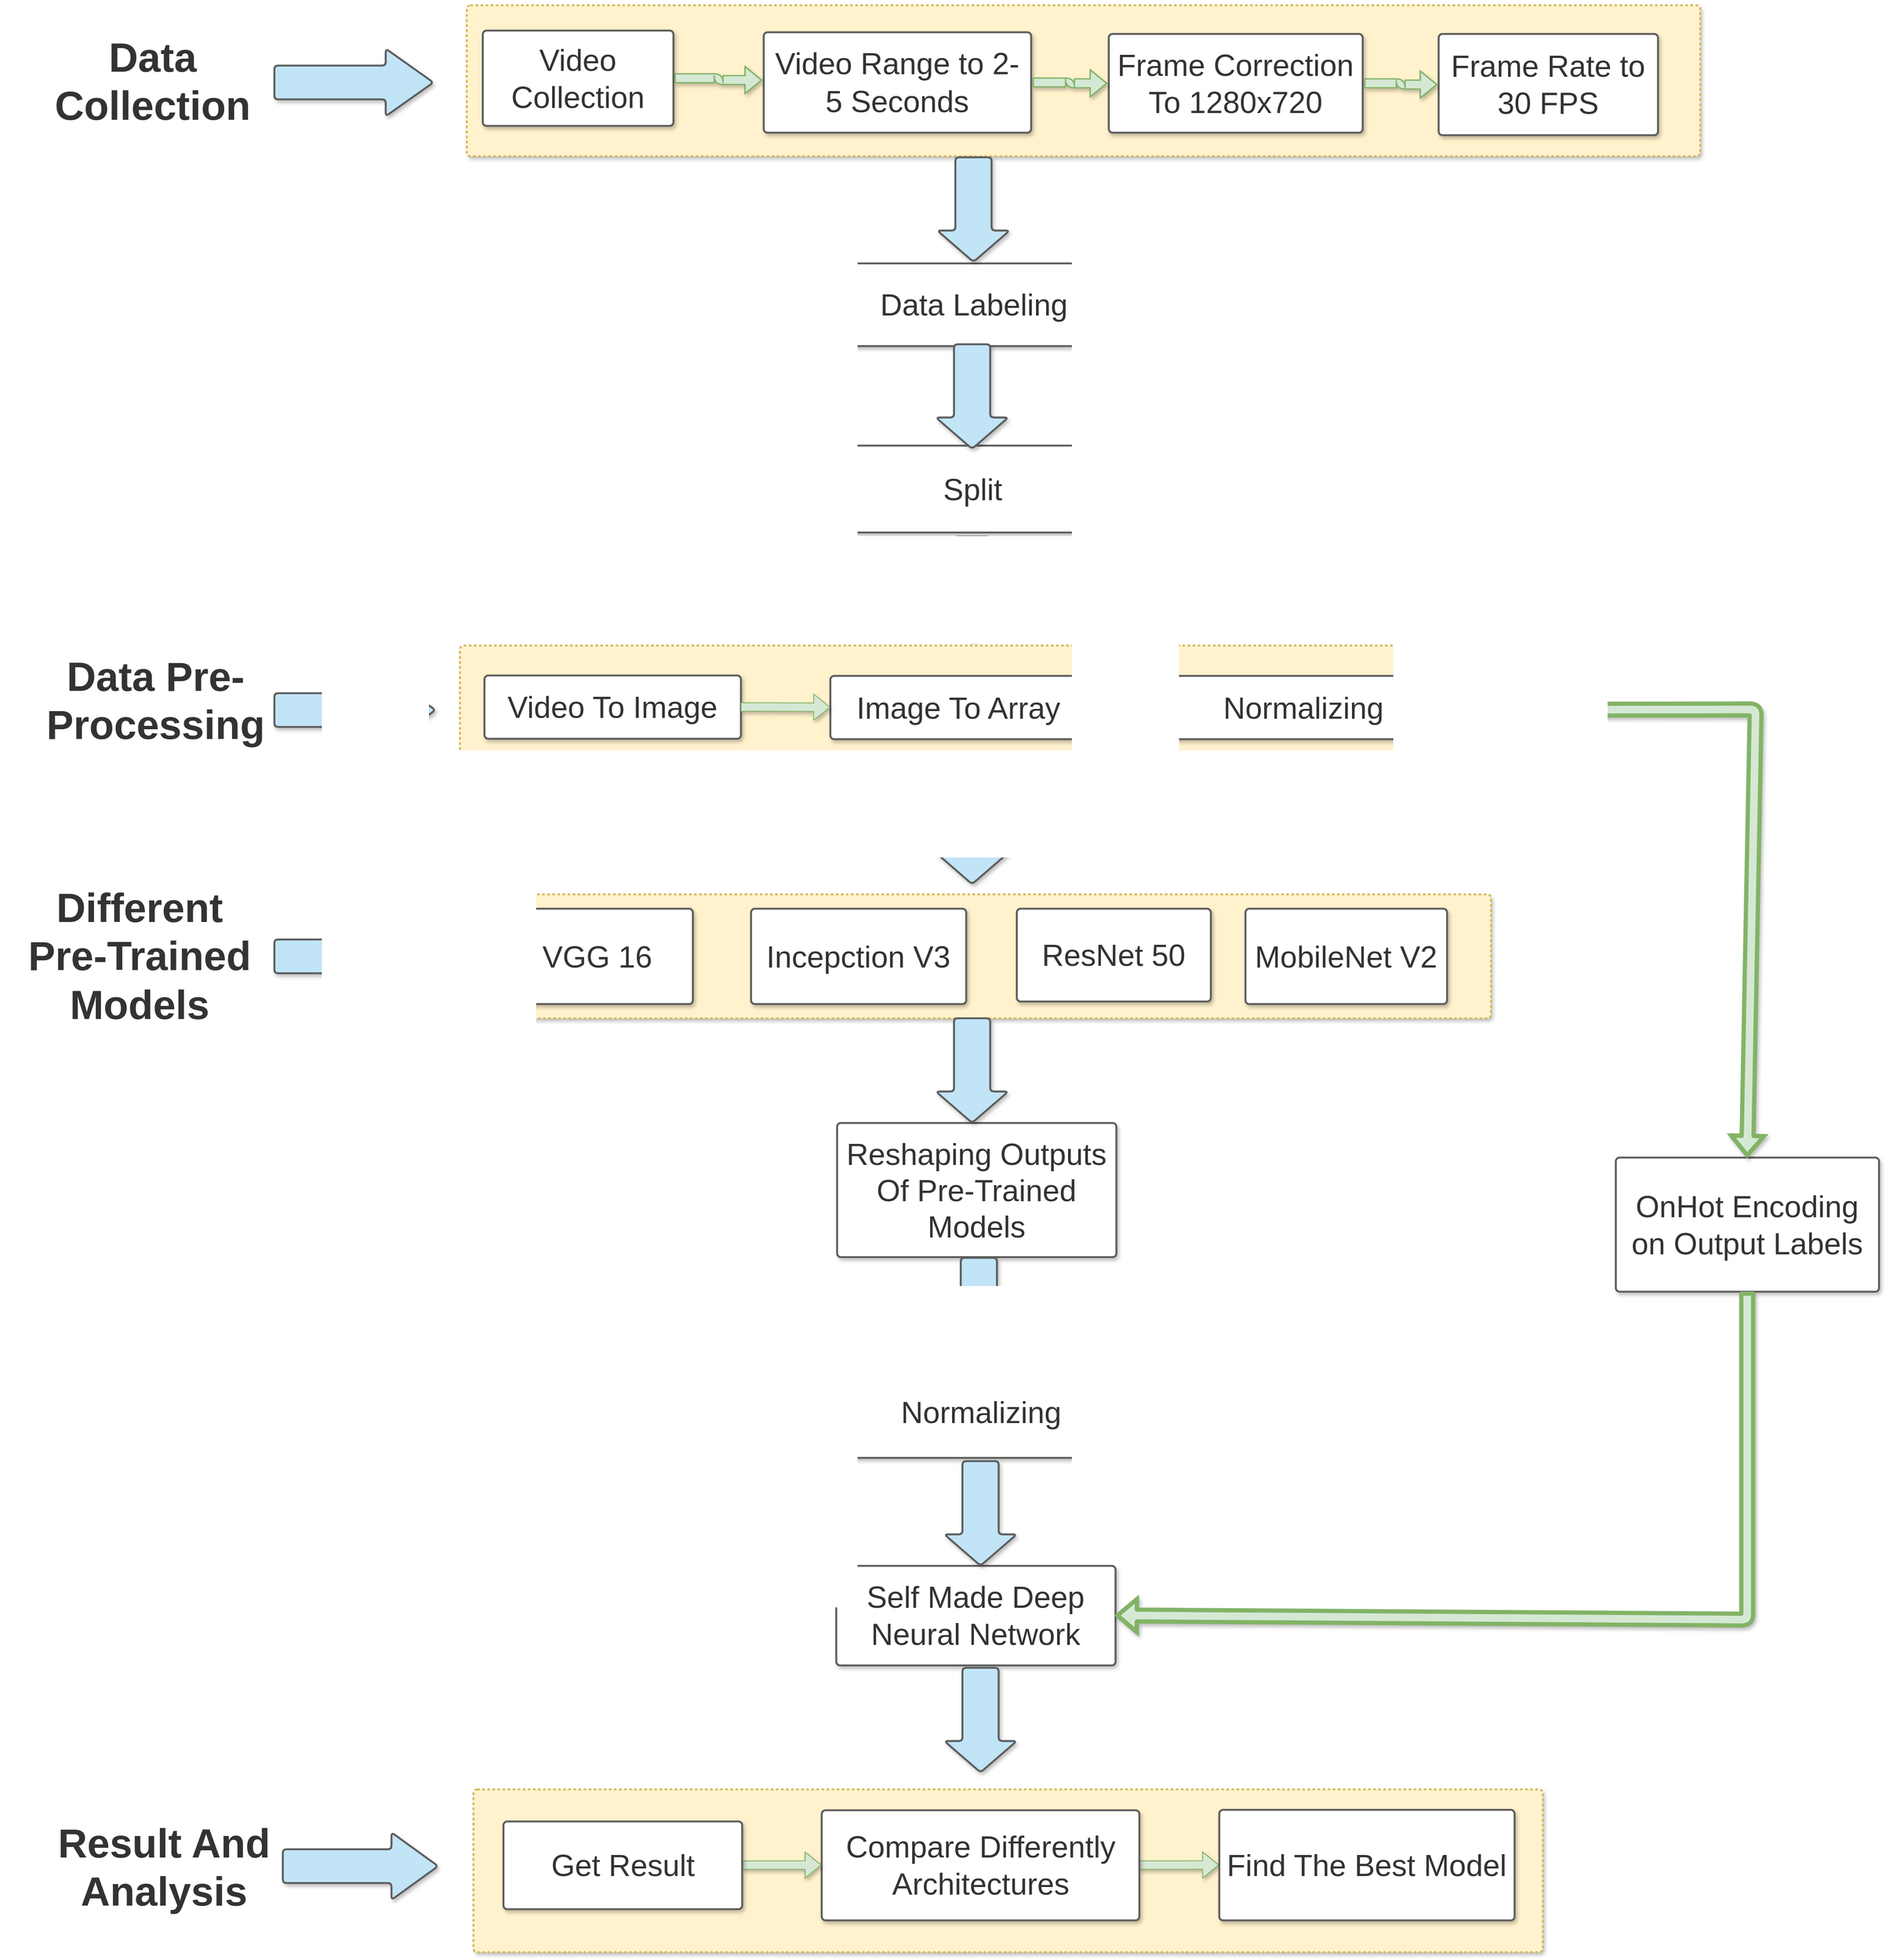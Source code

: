 <mxfile version="14.6.11" type="github">
  <diagram name="Page-1" id="099fd60b-425b-db50-ffb0-6b813814b670">
    <mxGraphModel dx="4063" dy="2366" grid="0" gridSize="10" guides="1" tooltips="1" connect="1" arrows="1" fold="1" page="1" pageScale="1" pageWidth="3300" pageHeight="4681" background="#ffffff" math="0" shadow="0">
      <root>
        <mxCell id="0" />
        <mxCell id="1" parent="0" />
        <UserObject label="" lucidchartObjectId="Df2A_Rb0I2qW" id="LW6x4ljHX9UJADKVDJgt-99">
          <mxCell style="html=1;overflow=block;blockSpacing=1;whiteSpace=wrap;;whiteSpace=wrap;fontSize=13;spacing=9;strokeColor=#d6b656;strokeOpacity=100;rounded=1;absoluteArcSize=1;arcSize=9;dashed=1;fixDash=1;strokeWidth=2.3;shadow=1;fillColor=#fff2cc;" parent="1" vertex="1">
            <mxGeometry x="708" y="66" width="1462" height="179" as="geometry" />
          </mxCell>
        </UserObject>
        <UserObject label="&lt;div style=&quot;display: flex ; justify-content: center ; align-items: baseline ; line-height: 1.25 ; margin-top: -2px&quot;&gt;&lt;span style=&quot;color: rgb(51 , 51 , 51)&quot;&gt;&lt;font style=&quot;font-size: 36px&quot;&gt;Video Range to 2-5 Seconds&lt;/font&gt;&lt;/span&gt;&lt;/div&gt;" lucidchartObjectId="Ig2AzZ7vUQXE" id="LW6x4ljHX9UJADKVDJgt-100">
          <mxCell style="html=1;overflow=block;blockSpacing=1;whiteSpace=wrap;;whiteSpace=wrap;fontSize=13;spacing=9;strokeColor=#5e5e5e;strokeOpacity=100;rounded=1;absoluteArcSize=1;arcSize=9;strokeWidth=2.3;shadow=1;align=center;" parent="1" vertex="1">
            <mxGeometry x="1060" y="98" width="317" height="119" as="geometry" />
          </mxCell>
        </UserObject>
        <UserObject label="&lt;font style=&quot;font-size: 48px&quot;&gt;Data Collection&lt;/font&gt;" lucidchartObjectId="th2AVY_x9sRy" id="LW6x4ljHX9UJADKVDJgt-101">
          <mxCell style="html=1;overflow=block;blockSpacing=1;whiteSpace=wrap;;whiteSpace=wrap;fontSize=30;fontColor=#333333;fontStyle=1;spacing=3.8;strokeOpacity=0;fillOpacity=0;rounded=1;absoluteArcSize=1;arcSize=9;fillColor=#ffffff;strokeWidth=2.3;shadow=1;" parent="1" vertex="1">
            <mxGeometry x="210" y="96" width="252" height="60" as="geometry" />
          </mxCell>
        </UserObject>
        <UserObject label="&lt;font style=&quot;font-size: 36px&quot;&gt;Frame Correction To 1280x720&lt;/font&gt;" lucidchartObjectId="Mi2Aqc.KHeKc" id="LW6x4ljHX9UJADKVDJgt-102">
          <mxCell style="html=1;overflow=block;blockSpacing=1;whiteSpace=wrap;;whiteSpace=wrap;fontSize=16.7;fontColor=#333333;spacing=9;strokeColor=#5e5e5e;strokeOpacity=100;rounded=1;absoluteArcSize=1;arcSize=9;strokeWidth=2.3;shadow=1;" parent="1" vertex="1">
            <mxGeometry x="1469" y="100" width="301" height="117" as="geometry" />
          </mxCell>
        </UserObject>
        <UserObject label="&lt;font style=&quot;font-size: 36px&quot;&gt;Video Collection&lt;/font&gt;" lucidchartObjectId="ij2A6CAbB09J" id="LW6x4ljHX9UJADKVDJgt-103">
          <mxCell style="html=1;overflow=block;blockSpacing=1;whiteSpace=wrap;;whiteSpace=wrap;fontSize=16.7;fontColor=#333333;spacing=9;strokeColor=#5e5e5e;strokeOpacity=100;rounded=1;absoluteArcSize=1;arcSize=9;strokeWidth=2.3;shadow=1;sketch=0;glass=0;" parent="1" vertex="1">
            <mxGeometry x="727" y="96" width="226" height="113" as="geometry" />
          </mxCell>
        </UserObject>
        <UserObject label="&lt;font style=&quot;font-size: 36px&quot;&gt;Frame Rate to 30 FPS&lt;/font&gt;" lucidchartObjectId="Al2Atz5eZDxg" id="LW6x4ljHX9UJADKVDJgt-104">
          <mxCell style="html=1;overflow=block;blockSpacing=1;whiteSpace=wrap;;whiteSpace=wrap;fontSize=16.7;fontColor=#333333;spacing=9;strokeColor=#5e5e5e;strokeOpacity=100;rounded=1;absoluteArcSize=1;arcSize=9;strokeWidth=2.3;shadow=1;" parent="1" vertex="1">
            <mxGeometry x="1860" y="100" width="260" height="120" as="geometry" />
          </mxCell>
        </UserObject>
        <UserObject label="" lucidchartObjectId="6~2AiCNq7vLW" id="LW6x4ljHX9UJADKVDJgt-105">
          <mxCell style="html=1;jettySize=18;whiteSpace=wrap;fontSize=13;strokeColor=#82b366;strokeWidth=1.5;rounded=1;arcSize=12;edgeStyle=orthogonalEdgeStyle;startArrow=none;;endArrow=block;endFill=1;;exitX=1.006;exitY=0.5;exitPerimeter=0;entryX=-0.006;entryY=0.476;entryPerimeter=0;shadow=1;shape=flexArrow;fillColor=#d5e8d4;" parent="1" source="LW6x4ljHX9UJADKVDJgt-103" target="LW6x4ljHX9UJADKVDJgt-100" edge="1">
            <mxGeometry width="100" height="100" relative="1" as="geometry">
              <Array as="points" />
            </mxGeometry>
          </mxCell>
        </UserObject>
        <UserObject label="" lucidchartObjectId="ba3ApOycBMPB" id="LW6x4ljHX9UJADKVDJgt-106">
          <mxCell style="html=1;jettySize=18;whiteSpace=wrap;fontSize=13;strokeColor=#82b366;strokeWidth=1.5;rounded=1;arcSize=12;edgeStyle=orthogonalEdgeStyle;startArrow=none;;endArrow=block;endFill=1;;exitX=1.006;exitY=0.5;exitPerimeter=0;entryX=-0.006;entryY=0.5;entryPerimeter=0;shadow=1;shape=flexArrow;fillColor=#d5e8d4;" parent="1" source="LW6x4ljHX9UJADKVDJgt-100" target="LW6x4ljHX9UJADKVDJgt-102" edge="1">
            <mxGeometry width="100" height="100" relative="1" as="geometry">
              <Array as="points" />
            </mxGeometry>
          </mxCell>
        </UserObject>
        <UserObject label="" lucidchartObjectId="ia3AD6xHU1vO" id="LW6x4ljHX9UJADKVDJgt-107">
          <mxCell style="html=1;jettySize=18;whiteSpace=wrap;fontSize=13;strokeColor=#82b366;strokeWidth=1.5;rounded=1;arcSize=12;edgeStyle=orthogonalEdgeStyle;startArrow=none;;endArrow=block;endFill=1;;exitX=1.006;exitY=0.5;exitPerimeter=0;entryX=-0.006;entryY=0.5;entryPerimeter=0;shadow=1;shape=flexArrow;fillColor=#d5e8d4;" parent="1" source="LW6x4ljHX9UJADKVDJgt-102" target="LW6x4ljHX9UJADKVDJgt-104" edge="1">
            <mxGeometry width="100" height="100" relative="1" as="geometry">
              <Array as="points" />
            </mxGeometry>
          </mxCell>
        </UserObject>
        <UserObject label="&lt;font style=&quot;font-size: 36px&quot;&gt;Data Labeling&lt;/font&gt;" lucidchartObjectId="yT3AMs1CAiq6" id="LW6x4ljHX9UJADKVDJgt-108">
          <mxCell style="html=1;overflow=block;blockSpacing=1;whiteSpace=wrap;;whiteSpace=wrap;fontSize=30;fontColor=#333333;spacing=9;strokeColor=#5e5e5e;strokeOpacity=100;rounded=1;absoluteArcSize=1;arcSize=9;strokeWidth=2.3;shadow=1;" parent="1" vertex="1">
            <mxGeometry x="1150" y="372" width="319" height="98" as="geometry" />
          </mxCell>
        </UserObject>
        <UserObject label="&lt;font style=&quot;font-size: 36px&quot;&gt;Split&lt;/font&gt;" lucidchartObjectId="H04AvuoRsf6Z" id="LW6x4ljHX9UJADKVDJgt-109">
          <mxCell style="html=1;overflow=block;blockSpacing=1;whiteSpace=wrap;;whiteSpace=wrap;fontSize=30;fontColor=#333333;spacing=9;strokeColor=#5e5e5e;strokeOpacity=100;rounded=1;absoluteArcSize=1;arcSize=9;strokeWidth=2.3;shadow=1;" parent="1" vertex="1">
            <mxGeometry x="1147" y="588" width="322" height="103" as="geometry" />
          </mxCell>
        </UserObject>
        <mxCell id="LW6x4ljHX9UJADKVDJgt-110" value="" style="shape=singleArrow;arrowWidth=0.5;arrowSize=0.3;whiteSpace=wrap;fontSize=13;spacing=3.8;strokeColor=#5e5e5e;strokeOpacity=100;fillOpacity=100;rounded=1;absoluteArcSize=1;arcSize=9;rotation=0;fillColor=#c1e4f7;strokeWidth=2.3;html=1;shadow=1;" parent="1" vertex="1">
          <mxGeometry x="480" y="117.5" width="188.5" height="80" as="geometry" />
        </mxCell>
        <UserObject label="" lucidchartObjectId="Df2A_Rb0I2qW" id="LW6x4ljHX9UJADKVDJgt-111">
          <mxCell style="html=1;overflow=block;blockSpacing=1;whiteSpace=wrap;;whiteSpace=wrap;fontSize=13;spacing=9;strokeColor=#d6b656;strokeOpacity=100;rounded=1;absoluteArcSize=1;arcSize=9;dashed=1;fixDash=1;strokeWidth=2.3;shadow=1;fillColor=#fff2cc;" parent="1" vertex="1">
            <mxGeometry x="700" y="825" width="1222" height="153" as="geometry" />
          </mxCell>
        </UserObject>
        <UserObject label="&lt;font style=&quot;font-size: 36px&quot;&gt;Video To Image&lt;/font&gt;" lucidchartObjectId="K04AaiC.cwZW" id="LW6x4ljHX9UJADKVDJgt-112">
          <mxCell style="html=1;overflow=block;blockSpacing=1;whiteSpace=wrap;;whiteSpace=wrap;fontSize=30;fontColor=#333333;spacing=9;strokeColor=#5e5e5e;strokeOpacity=100;rounded=1;absoluteArcSize=1;arcSize=9;strokeWidth=2.3;shadow=1;" parent="1" vertex="1">
            <mxGeometry x="729" y="860.5" width="304" height="75" as="geometry" />
          </mxCell>
        </UserObject>
        <mxCell id="LW6x4ljHX9UJADKVDJgt-113" value="" style="edgeStyle=orthogonalEdgeStyle;rounded=0;orthogonalLoop=1;jettySize=auto;html=1;shadow=1;shape=flexArrow;fillColor=#d5e8d4;strokeColor=#82b366;" parent="1" source="LW6x4ljHX9UJADKVDJgt-114" target="LW6x4ljHX9UJADKVDJgt-123" edge="1">
          <mxGeometry relative="1" as="geometry" />
        </mxCell>
        <UserObject label="&lt;font style=&quot;font-size: 36px&quot;&gt;Image To Array&lt;/font&gt;" lucidchartObjectId="K04AaiC.cwZW" id="LW6x4ljHX9UJADKVDJgt-114">
          <mxCell style="html=1;overflow=block;blockSpacing=1;whiteSpace=wrap;;whiteSpace=wrap;fontSize=30;fontColor=#333333;spacing=9;strokeColor=#5e5e5e;strokeOpacity=100;rounded=1;absoluteArcSize=1;arcSize=9;strokeWidth=2.3;shadow=1;" parent="1" vertex="1">
            <mxGeometry x="1139" y="861" width="304" height="75" as="geometry" />
          </mxCell>
        </UserObject>
        <UserObject label="&lt;font style=&quot;font-size: 48px&quot;&gt;Data Pre-Processing&lt;/font&gt;" lucidchartObjectId="th2AVY_x9sRy" id="LW6x4ljHX9UJADKVDJgt-115">
          <mxCell style="html=1;overflow=block;blockSpacing=1;whiteSpace=wrap;;whiteSpace=wrap;fontSize=30;fontColor=#333333;fontStyle=1;spacing=3.8;strokeOpacity=0;fillOpacity=0;rounded=1;absoluteArcSize=1;arcSize=9;fillColor=#ffffff;strokeWidth=2.3;shadow=1;" parent="1" vertex="1">
            <mxGeometry x="180" y="830" width="319" height="60" as="geometry" />
          </mxCell>
        </UserObject>
        <mxCell id="LW6x4ljHX9UJADKVDJgt-116" value="" style="shape=singleArrow;arrowWidth=0.5;arrowSize=0.3;whiteSpace=wrap;fontSize=13;spacing=3.8;strokeColor=#5e5e5e;strokeOpacity=100;fillOpacity=100;rounded=1;absoluteArcSize=1;arcSize=9;rotation=90;fillColor=#c1e4f7;strokeWidth=2.3;html=1;shadow=1;" parent="1" vertex="1">
          <mxGeometry x="1246.63" y="265.37" width="124" height="85.75" as="geometry" />
        </mxCell>
        <mxCell id="LW6x4ljHX9UJADKVDJgt-117" value="" style="endArrow=classic;html=1;exitX=1;exitY=0.5;exitDx=0;exitDy=0;entryX=0;entryY=0.5;entryDx=0;entryDy=0;shadow=1;shape=flexArrow;fillColor=#d5e8d4;strokeColor=#82b366;" parent="1" source="LW6x4ljHX9UJADKVDJgt-112" target="LW6x4ljHX9UJADKVDJgt-114" edge="1">
          <mxGeometry width="50" height="50" relative="1" as="geometry">
            <mxPoint x="1032" y="1079" as="sourcePoint" />
            <mxPoint x="1082" y="1029" as="targetPoint" />
          </mxGeometry>
        </mxCell>
        <UserObject label="&lt;font style=&quot;font-size: 36px&quot;&gt;Normalizing&lt;/font&gt;" lucidchartObjectId="K04AaiC.cwZW" id="LW6x4ljHX9UJADKVDJgt-118">
          <mxCell style="html=1;overflow=block;blockSpacing=1;whiteSpace=wrap;;whiteSpace=wrap;fontSize=30;fontColor=#333333;spacing=9;strokeColor=#5e5e5e;strokeOpacity=100;rounded=1;absoluteArcSize=1;arcSize=9;strokeWidth=2.3;shadow=1;" parent="1" vertex="1">
            <mxGeometry x="1157" y="1680" width="322" height="108" as="geometry" />
          </mxCell>
        </UserObject>
        <UserObject label="&lt;font style=&quot;font-size: 48px&quot;&gt;Different &lt;br&gt;Pre-Trained Models&lt;/font&gt;" lucidchartObjectId="th2AVY_x9sRy" id="LW6x4ljHX9UJADKVDJgt-119">
          <mxCell style="html=1;overflow=block;blockSpacing=1;whiteSpace=wrap;;whiteSpace=wrap;fontSize=30;fontColor=#333333;fontStyle=1;spacing=3.8;strokeOpacity=0;fillOpacity=0;rounded=1;absoluteArcSize=1;arcSize=9;fillColor=#ffffff;strokeWidth=2.3;shadow=1;" parent="1" vertex="1">
            <mxGeometry x="161" y="1104" width="319" height="60" as="geometry" />
          </mxCell>
        </UserObject>
        <UserObject label="" lucidchartObjectId="Df2A_Rb0I2qW" id="LW6x4ljHX9UJADKVDJgt-120">
          <mxCell style="html=1;overflow=block;blockSpacing=1;whiteSpace=wrap;;whiteSpace=wrap;fontSize=13;spacing=9;strokeOpacity=100;rounded=1;absoluteArcSize=1;arcSize=9;dashed=1;fixDash=1;strokeWidth=2.3;shadow=1;sketch=0;glass=0;fillColor=#fff2cc;strokeColor=#d6b656;" parent="1" vertex="1">
            <mxGeometry x="703" y="1120" width="1219" height="147" as="geometry" />
          </mxCell>
        </UserObject>
        <UserObject label="&lt;font style=&quot;font-size: 36px&quot;&gt;Reshaping Outputs Of Pre-Trained Models&lt;/font&gt;" lucidchartObjectId="K04AaiC.cwZW" id="LW6x4ljHX9UJADKVDJgt-121">
          <mxCell style="html=1;overflow=block;blockSpacing=1;whiteSpace=wrap;;whiteSpace=wrap;fontSize=30;fontColor=#333333;spacing=9;strokeColor=#5e5e5e;strokeOpacity=100;rounded=1;absoluteArcSize=1;arcSize=9;strokeWidth=2.3;shadow=1;" parent="1" vertex="1">
            <mxGeometry x="1147" y="1391" width="331" height="159" as="geometry" />
          </mxCell>
        </UserObject>
        <UserObject label="" lucidchartObjectId="Df2A_Rb0I2qW" id="LW6x4ljHX9UJADKVDJgt-122">
          <mxCell style="html=1;overflow=block;blockSpacing=1;whiteSpace=wrap;;whiteSpace=wrap;fontSize=13;spacing=9;strokeColor=#d6b656;strokeOpacity=100;rounded=1;absoluteArcSize=1;arcSize=9;dashed=1;fixDash=1;strokeWidth=2.3;shadow=1;fillColor=#fff2cc;" parent="1" vertex="1">
            <mxGeometry x="716" y="2181" width="1267.5" height="193" as="geometry" />
          </mxCell>
        </UserObject>
        <UserObject label="&lt;font style=&quot;font-size: 36px&quot;&gt;Normalizing&lt;/font&gt;" lucidchartObjectId="K04AaiC.cwZW" id="LW6x4ljHX9UJADKVDJgt-123">
          <mxCell style="html=1;overflow=block;blockSpacing=1;whiteSpace=wrap;;whiteSpace=wrap;fontSize=30;fontColor=#333333;spacing=9;strokeColor=#5e5e5e;strokeOpacity=100;rounded=1;absoluteArcSize=1;arcSize=9;strokeWidth=2.3;shadow=1;" parent="1" vertex="1">
            <mxGeometry x="1548" y="861" width="304" height="75" as="geometry" />
          </mxCell>
        </UserObject>
        <UserObject label="&lt;font style=&quot;font-size: 36px&quot;&gt;Self Made Deep Neural Network&lt;/font&gt;" lucidchartObjectId="K04AaiC.cwZW" id="LW6x4ljHX9UJADKVDJgt-124">
          <mxCell style="html=1;overflow=block;blockSpacing=1;whiteSpace=wrap;;whiteSpace=wrap;fontSize=30;fontColor=#333333;spacing=9;strokeColor=#5e5e5e;strokeOpacity=100;rounded=1;absoluteArcSize=1;arcSize=9;strokeWidth=2.3;shadow=1;" parent="1" vertex="1">
            <mxGeometry x="1146" y="1916" width="331" height="118" as="geometry" />
          </mxCell>
        </UserObject>
        <mxCell id="LW6x4ljHX9UJADKVDJgt-125" value="" style="edgeStyle=orthogonalEdgeStyle;rounded=0;orthogonalLoop=1;jettySize=auto;html=1;shadow=1;shape=flexArrow;fillColor=#d5e8d4;strokeColor=#82b366;" parent="1" source="LW6x4ljHX9UJADKVDJgt-126" target="LW6x4ljHX9UJADKVDJgt-128" edge="1">
          <mxGeometry relative="1" as="geometry" />
        </mxCell>
        <UserObject label="&lt;font style=&quot;font-size: 36px&quot;&gt;Compare Differently Architectures&lt;/font&gt;" lucidchartObjectId="K04AaiC.cwZW" id="LW6x4ljHX9UJADKVDJgt-126">
          <mxCell style="html=1;overflow=block;blockSpacing=1;whiteSpace=wrap;;whiteSpace=wrap;fontSize=30;fontColor=#333333;spacing=9;strokeColor=#5e5e5e;strokeOpacity=100;rounded=1;absoluteArcSize=1;arcSize=9;strokeWidth=2.3;shadow=1;" parent="1" vertex="1">
            <mxGeometry x="1128.75" y="2205.75" width="376.5" height="130.5" as="geometry" />
          </mxCell>
        </UserObject>
        <UserObject label="&lt;font style=&quot;font-size: 48px&quot;&gt;Result And Analysis&lt;/font&gt;" lucidchartObjectId="th2AVY_x9sRy" id="LW6x4ljHX9UJADKVDJgt-127">
          <mxCell style="html=1;overflow=block;blockSpacing=1;whiteSpace=wrap;;whiteSpace=wrap;fontSize=30;fontColor=#333333;fontStyle=1;spacing=3.8;strokeOpacity=0;fillOpacity=0;rounded=1;absoluteArcSize=1;arcSize=9;fillColor=#ffffff;strokeWidth=2.3;shadow=1;" parent="1" vertex="1">
            <mxGeometry x="190" y="2212.5" width="319" height="60" as="geometry" />
          </mxCell>
        </UserObject>
        <UserObject label="&lt;font style=&quot;font-size: 36px&quot;&gt;Find The Best Model&lt;/font&gt;" lucidchartObjectId="K04AaiC.cwZW" id="LW6x4ljHX9UJADKVDJgt-128">
          <mxCell style="html=1;overflow=block;blockSpacing=1;whiteSpace=wrap;;whiteSpace=wrap;fontSize=30;fontColor=#333333;spacing=9;strokeColor=#5e5e5e;strokeOpacity=100;rounded=1;absoluteArcSize=1;arcSize=9;strokeWidth=2.3;shadow=1;" parent="1" vertex="1">
            <mxGeometry x="1600" y="2205.25" width="350" height="131" as="geometry" />
          </mxCell>
        </UserObject>
        <mxCell id="LW6x4ljHX9UJADKVDJgt-129" value="" style="edgeStyle=orthogonalEdgeStyle;rounded=0;orthogonalLoop=1;jettySize=auto;html=1;shadow=1;shape=flexArrow;fillColor=#d5e8d4;strokeColor=#82b366;" parent="1" source="LW6x4ljHX9UJADKVDJgt-130" target="LW6x4ljHX9UJADKVDJgt-126" edge="1">
          <mxGeometry relative="1" as="geometry" />
        </mxCell>
        <UserObject label="&lt;font style=&quot;font-size: 36px&quot;&gt;Get Result&lt;/font&gt;" lucidchartObjectId="K04AaiC.cwZW" id="LW6x4ljHX9UJADKVDJgt-130">
          <mxCell style="html=1;overflow=block;blockSpacing=1;whiteSpace=wrap;;whiteSpace=wrap;fontSize=30;fontColor=#333333;spacing=9;strokeColor=#5e5e5e;strokeOpacity=100;rounded=1;absoluteArcSize=1;arcSize=9;strokeWidth=2.3;shadow=1;" parent="1" vertex="1">
            <mxGeometry x="751.5" y="2219" width="283" height="104" as="geometry" />
          </mxCell>
        </UserObject>
        <mxCell id="LW6x4ljHX9UJADKVDJgt-131" value="" style="shape=singleArrow;arrowWidth=0.5;arrowSize=0.3;whiteSpace=wrap;fontSize=13;spacing=3.8;strokeColor=#5e5e5e;strokeOpacity=100;fillOpacity=100;rounded=1;absoluteArcSize=1;arcSize=9;rotation=0;fillColor=#c1e4f7;strokeWidth=2.3;html=1;shadow=1;" parent="1" vertex="1">
          <mxGeometry x="480" y="861.5" width="191" height="80" as="geometry" />
        </mxCell>
        <mxCell id="LW6x4ljHX9UJADKVDJgt-132" value="" style="shape=singleArrow;arrowWidth=0.5;arrowSize=0.3;whiteSpace=wrap;fontSize=13;spacing=3.8;strokeColor=#5e5e5e;strokeOpacity=100;fillOpacity=100;rounded=1;absoluteArcSize=1;arcSize=9;rotation=0;fillColor=#c1e4f7;strokeWidth=2.3;html=1;shadow=1;" parent="1" vertex="1">
          <mxGeometry x="480" y="1153.5" width="184" height="80" as="geometry" />
        </mxCell>
        <mxCell id="LW6x4ljHX9UJADKVDJgt-133" value="" style="shape=singleArrow;arrowWidth=0.5;arrowSize=0.3;whiteSpace=wrap;fontSize=13;spacing=3.8;strokeColor=#5e5e5e;strokeOpacity=100;fillOpacity=100;rounded=1;absoluteArcSize=1;arcSize=9;rotation=90;fillColor=#c1e4f7;strokeWidth=2.3;html=1;shadow=1;" parent="1" vertex="1">
          <mxGeometry x="1245" y="487" width="124" height="85.75" as="geometry" />
        </mxCell>
        <mxCell id="LW6x4ljHX9UJADKVDJgt-134" value="" style="shape=singleArrow;arrowWidth=0.5;arrowSize=0.3;whiteSpace=wrap;fontSize=13;spacing=3.8;strokeColor=#5e5e5e;strokeOpacity=100;fillOpacity=100;rounded=1;absoluteArcSize=1;arcSize=9;rotation=90;fillColor=#c1e4f7;strokeWidth=2.3;html=1;shadow=1;" parent="1" vertex="1">
          <mxGeometry x="1245" y="715" width="124" height="85.75" as="geometry" />
        </mxCell>
        <mxCell id="LW6x4ljHX9UJADKVDJgt-135" value="" style="shape=singleArrow;arrowWidth=0.5;arrowSize=0.3;whiteSpace=wrap;fontSize=13;spacing=3.8;strokeColor=#5e5e5e;strokeOpacity=100;fillOpacity=100;rounded=1;absoluteArcSize=1;arcSize=9;rotation=90;fillColor=#c1e4f7;strokeWidth=2.3;html=1;shadow=1;" parent="1" vertex="1">
          <mxGeometry x="1245" y="1003" width="124" height="85.75" as="geometry" />
        </mxCell>
        <mxCell id="LW6x4ljHX9UJADKVDJgt-136" value="" style="shape=singleArrow;arrowWidth=0.5;arrowSize=0.3;whiteSpace=wrap;fontSize=13;spacing=3.8;strokeColor=#5e5e5e;strokeOpacity=100;fillOpacity=100;rounded=1;absoluteArcSize=1;arcSize=9;rotation=90;fillColor=#c1e4f7;strokeWidth=2.3;html=1;shadow=1;" parent="1" vertex="1">
          <mxGeometry x="1245" y="1286" width="124" height="85.75" as="geometry" />
        </mxCell>
        <mxCell id="LW6x4ljHX9UJADKVDJgt-137" value="" style="shape=singleArrow;arrowWidth=0.5;arrowSize=0.3;whiteSpace=wrap;fontSize=13;spacing=3.8;strokeColor=#5e5e5e;strokeOpacity=100;fillOpacity=100;rounded=1;absoluteArcSize=1;arcSize=9;rotation=90;fillColor=#c1e4f7;strokeWidth=2.3;html=1;shadow=1;" parent="1" vertex="1">
          <mxGeometry x="1253" y="1570" width="124" height="85.75" as="geometry" />
        </mxCell>
        <mxCell id="LW6x4ljHX9UJADKVDJgt-138" value="" style="shape=singleArrow;arrowWidth=0.5;arrowSize=0.3;whiteSpace=wrap;fontSize=13;spacing=3.8;strokeColor=#5e5e5e;strokeOpacity=100;fillOpacity=100;rounded=1;absoluteArcSize=1;arcSize=9;rotation=90;fillColor=#c1e4f7;strokeWidth=2.3;html=1;shadow=1;" parent="1" vertex="1">
          <mxGeometry x="1255" y="1811" width="124" height="85.75" as="geometry" />
        </mxCell>
        <mxCell id="LW6x4ljHX9UJADKVDJgt-139" value="" style="shape=singleArrow;arrowWidth=0.5;arrowSize=0.3;whiteSpace=wrap;fontSize=13;spacing=3.8;strokeColor=#5e5e5e;strokeOpacity=100;fillOpacity=100;rounded=1;absoluteArcSize=1;arcSize=9;rotation=90;fillColor=#c1e4f7;strokeWidth=2.3;html=1;shadow=1;" parent="1" vertex="1">
          <mxGeometry x="1255" y="2056" width="124" height="85.75" as="geometry" />
        </mxCell>
        <UserObject label="&lt;font style=&quot;font-size: 36px&quot;&gt;VGG 16&lt;/font&gt;" lucidchartObjectId="ij2A6CAbB09J" id="LW6x4ljHX9UJADKVDJgt-140">
          <mxCell style="html=1;overflow=block;blockSpacing=1;whiteSpace=wrap;;whiteSpace=wrap;fontSize=16.7;fontColor=#333333;spacing=9;strokeColor=#5e5e5e;strokeOpacity=100;rounded=1;absoluteArcSize=1;arcSize=9;strokeWidth=2.3;shadow=1;sketch=0;glass=0;" parent="1" vertex="1">
            <mxGeometry x="750" y="1137" width="226" height="113" as="geometry" />
          </mxCell>
        </UserObject>
        <UserObject label="&lt;font style=&quot;font-size: 36px&quot;&gt;Incepction V3&lt;/font&gt;" lucidchartObjectId="ij2A6CAbB09J" id="LW6x4ljHX9UJADKVDJgt-141">
          <mxCell style="html=1;overflow=block;blockSpacing=1;whiteSpace=wrap;;whiteSpace=wrap;fontSize=16.7;fontColor=#333333;spacing=9;strokeColor=#5e5e5e;strokeOpacity=100;rounded=1;absoluteArcSize=1;arcSize=9;strokeWidth=2.3;shadow=1;sketch=0;glass=0;" parent="1" vertex="1">
            <mxGeometry x="1045" y="1137" width="255" height="113" as="geometry" />
          </mxCell>
        </UserObject>
        <UserObject label="&lt;font style=&quot;font-size: 36px&quot;&gt;ResNet 50&lt;/font&gt;" lucidchartObjectId="ij2A6CAbB09J" id="LW6x4ljHX9UJADKVDJgt-142">
          <mxCell style="html=1;overflow=block;blockSpacing=1;whiteSpace=wrap;;whiteSpace=wrap;fontSize=16.7;fontColor=#333333;spacing=9;strokeColor=#5e5e5e;strokeOpacity=100;rounded=1;absoluteArcSize=1;arcSize=9;strokeWidth=2.3;shadow=1;sketch=0;glass=0;" parent="1" vertex="1">
            <mxGeometry x="1360" y="1137" width="230" height="110" as="geometry" />
          </mxCell>
        </UserObject>
        <UserObject label="&lt;font style=&quot;font-size: 36px&quot;&gt;MobileNet V2&lt;/font&gt;" lucidchartObjectId="ij2A6CAbB09J" id="LW6x4ljHX9UJADKVDJgt-143">
          <mxCell style="html=1;overflow=block;blockSpacing=1;whiteSpace=wrap;;whiteSpace=wrap;fontSize=16.7;fontColor=#333333;spacing=9;strokeColor=#5e5e5e;strokeOpacity=100;rounded=1;absoluteArcSize=1;arcSize=9;strokeWidth=2.3;shadow=1;sketch=0;glass=0;" parent="1" vertex="1">
            <mxGeometry x="1631" y="1137" width="239" height="113" as="geometry" />
          </mxCell>
        </UserObject>
        <mxCell id="LW6x4ljHX9UJADKVDJgt-144" value="" style="shape=singleArrow;arrowWidth=0.5;arrowSize=0.3;whiteSpace=wrap;fontSize=13;spacing=3.8;strokeColor=#5e5e5e;strokeOpacity=100;fillOpacity=100;rounded=1;absoluteArcSize=1;arcSize=9;rotation=0;fillColor=#c1e4f7;strokeWidth=2.3;html=1;shadow=1;" parent="1" vertex="1">
          <mxGeometry x="490" y="2232" width="184" height="80" as="geometry" />
        </mxCell>
        <UserObject label="&lt;font style=&quot;font-size: 36px&quot;&gt;OnHot Encoding on Output Labels&lt;/font&gt;" lucidchartObjectId="ij2A6CAbB09J" id="LW6x4ljHX9UJADKVDJgt-145">
          <mxCell style="html=1;overflow=block;blockSpacing=1;whiteSpace=wrap;;whiteSpace=wrap;fontSize=16.7;fontColor=#333333;spacing=9;strokeColor=#5e5e5e;strokeOpacity=100;rounded=1;absoluteArcSize=1;arcSize=9;strokeWidth=2.3;shadow=1;sketch=0;glass=0;" parent="1" vertex="1">
            <mxGeometry x="2070" y="1432" width="312" height="159" as="geometry" />
          </mxCell>
        </UserObject>
        <mxCell id="LW6x4ljHX9UJADKVDJgt-146" value="" style="endArrow=classic;html=1;shadow=1;entryX=0.5;entryY=0;entryDx=0;entryDy=0;strokeWidth=5;shape=flexArrow;fillColor=#d5e8d4;strokeColor=#82b366;exitX=1;exitY=0.5;exitDx=0;exitDy=0;" parent="1" target="LW6x4ljHX9UJADKVDJgt-145" edge="1" source="LW6x4ljHX9UJADKVDJgt-111">
          <mxGeometry width="50" height="50" relative="1" as="geometry">
            <mxPoint x="2063" y="925" as="sourcePoint" />
            <mxPoint x="2340" y="610" as="targetPoint" />
            <Array as="points">
              <mxPoint x="2236" y="901" />
            </Array>
          </mxGeometry>
        </mxCell>
        <mxCell id="LW6x4ljHX9UJADKVDJgt-147" value="" style="endArrow=classic;html=1;shadow=1;strokeWidth=5;exitX=0.5;exitY=1;exitDx=0;exitDy=0;entryX=1;entryY=0.5;entryDx=0;entryDy=0;shape=flexArrow;fillColor=#d5e8d4;strokeColor=#82b366;" parent="1" source="LW6x4ljHX9UJADKVDJgt-145" target="LW6x4ljHX9UJADKVDJgt-124" edge="1">
          <mxGeometry width="50" height="50" relative="1" as="geometry">
            <mxPoint x="2380" y="1480" as="sourcePoint" />
            <mxPoint x="2236" y="2500" as="targetPoint" />
            <Array as="points">
              <mxPoint x="2226" y="1980" />
            </Array>
          </mxGeometry>
        </mxCell>
      </root>
    </mxGraphModel>
  </diagram>
</mxfile>
